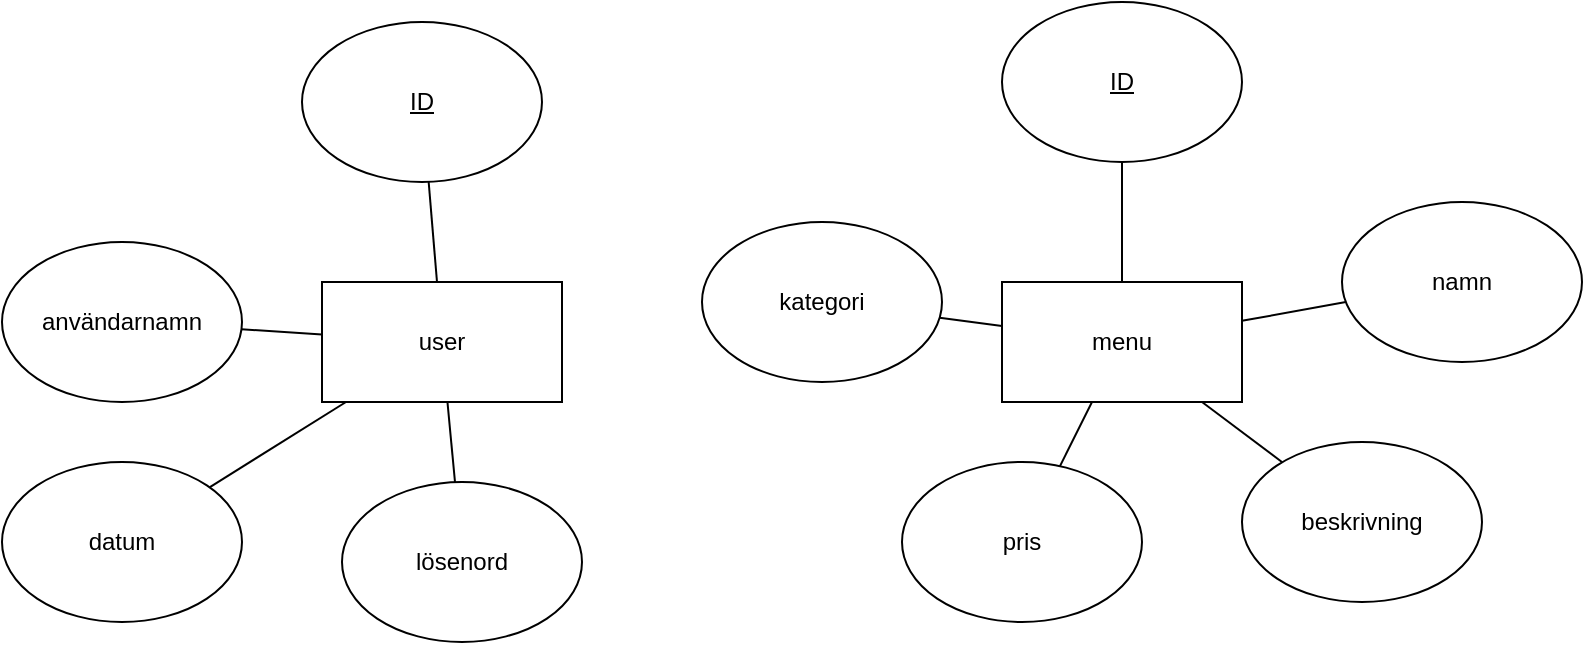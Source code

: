 <mxfile>
    <diagram id="hwo8YIAPEKdzMJLLbznI" name="Page-1">
        <mxGraphModel dx="1726" dy="802" grid="1" gridSize="10" guides="1" tooltips="1" connect="1" arrows="1" fold="1" page="1" pageScale="1" pageWidth="850" pageHeight="1100" math="0" shadow="0">
            <root>
                <mxCell id="0"/>
                <mxCell id="1" parent="0"/>
                <mxCell id="2" value="user" style="rounded=0;whiteSpace=wrap;html=1;" vertex="1" parent="1">
                    <mxGeometry x="190" y="390" width="120" height="60" as="geometry"/>
                </mxCell>
                <mxCell id="3" value="menu" style="rounded=0;whiteSpace=wrap;html=1;" vertex="1" parent="1">
                    <mxGeometry x="530" y="390" width="120" height="60" as="geometry"/>
                </mxCell>
                <mxCell id="19" value="" style="edgeStyle=none;html=1;endArrow=none;endFill=0;" edge="1" parent="1" source="4" target="2">
                    <mxGeometry relative="1" as="geometry"/>
                </mxCell>
                <mxCell id="4" value="&lt;u&gt;ID&lt;/u&gt;" style="ellipse;whiteSpace=wrap;html=1;" vertex="1" parent="1">
                    <mxGeometry x="180" y="260" width="120" height="80" as="geometry"/>
                </mxCell>
                <mxCell id="18" value="" style="edgeStyle=none;html=1;endArrow=none;endFill=0;" edge="1" parent="1" source="5" target="2">
                    <mxGeometry relative="1" as="geometry"/>
                </mxCell>
                <mxCell id="5" value="användarnamn" style="ellipse;whiteSpace=wrap;html=1;" vertex="1" parent="1">
                    <mxGeometry x="30" y="370" width="120" height="80" as="geometry"/>
                </mxCell>
                <mxCell id="17" value="" style="edgeStyle=none;html=1;endArrow=none;endFill=0;" edge="1" parent="1" source="6" target="2">
                    <mxGeometry relative="1" as="geometry"/>
                </mxCell>
                <mxCell id="6" value="lösenord" style="ellipse;whiteSpace=wrap;html=1;" vertex="1" parent="1">
                    <mxGeometry x="200" y="490" width="120" height="80" as="geometry"/>
                </mxCell>
                <mxCell id="12" value="" style="edgeStyle=none;html=1;endArrow=none;endFill=0;" edge="1" parent="1" source="7" target="3">
                    <mxGeometry relative="1" as="geometry"/>
                </mxCell>
                <mxCell id="7" value="&lt;u&gt;ID&lt;/u&gt;" style="ellipse;whiteSpace=wrap;html=1;" vertex="1" parent="1">
                    <mxGeometry x="530" y="250" width="120" height="80" as="geometry"/>
                </mxCell>
                <mxCell id="14" value="" style="edgeStyle=none;html=1;endArrow=none;endFill=0;" edge="1" parent="1" source="8" target="3">
                    <mxGeometry relative="1" as="geometry"/>
                </mxCell>
                <mxCell id="8" value="namn" style="ellipse;whiteSpace=wrap;html=1;" vertex="1" parent="1">
                    <mxGeometry x="700" y="350" width="120" height="80" as="geometry"/>
                </mxCell>
                <mxCell id="15" value="" style="edgeStyle=none;html=1;endArrow=none;endFill=0;" edge="1" parent="1" source="9" target="3">
                    <mxGeometry relative="1" as="geometry"/>
                </mxCell>
                <mxCell id="9" value="beskrivning" style="ellipse;whiteSpace=wrap;html=1;" vertex="1" parent="1">
                    <mxGeometry x="650" y="470" width="120" height="80" as="geometry"/>
                </mxCell>
                <mxCell id="16" value="" style="edgeStyle=none;html=1;endArrow=none;endFill=0;" edge="1" parent="1" source="10" target="3">
                    <mxGeometry relative="1" as="geometry"/>
                </mxCell>
                <mxCell id="10" value="pris" style="ellipse;whiteSpace=wrap;html=1;" vertex="1" parent="1">
                    <mxGeometry x="480" y="480" width="120" height="80" as="geometry"/>
                </mxCell>
                <mxCell id="13" value="" style="edgeStyle=none;html=1;endArrow=none;endFill=0;" edge="1" parent="1" source="11" target="3">
                    <mxGeometry relative="1" as="geometry"/>
                </mxCell>
                <mxCell id="11" value="kategori" style="ellipse;whiteSpace=wrap;html=1;" vertex="1" parent="1">
                    <mxGeometry x="380" y="360" width="120" height="80" as="geometry"/>
                </mxCell>
                <mxCell id="21" value="" style="edgeStyle=none;html=1;endArrow=none;endFill=0;" edge="1" parent="1" source="20" target="2">
                    <mxGeometry relative="1" as="geometry"/>
                </mxCell>
                <mxCell id="20" value="datum" style="ellipse;whiteSpace=wrap;html=1;" vertex="1" parent="1">
                    <mxGeometry x="30" y="480" width="120" height="80" as="geometry"/>
                </mxCell>
            </root>
        </mxGraphModel>
    </diagram>
</mxfile>